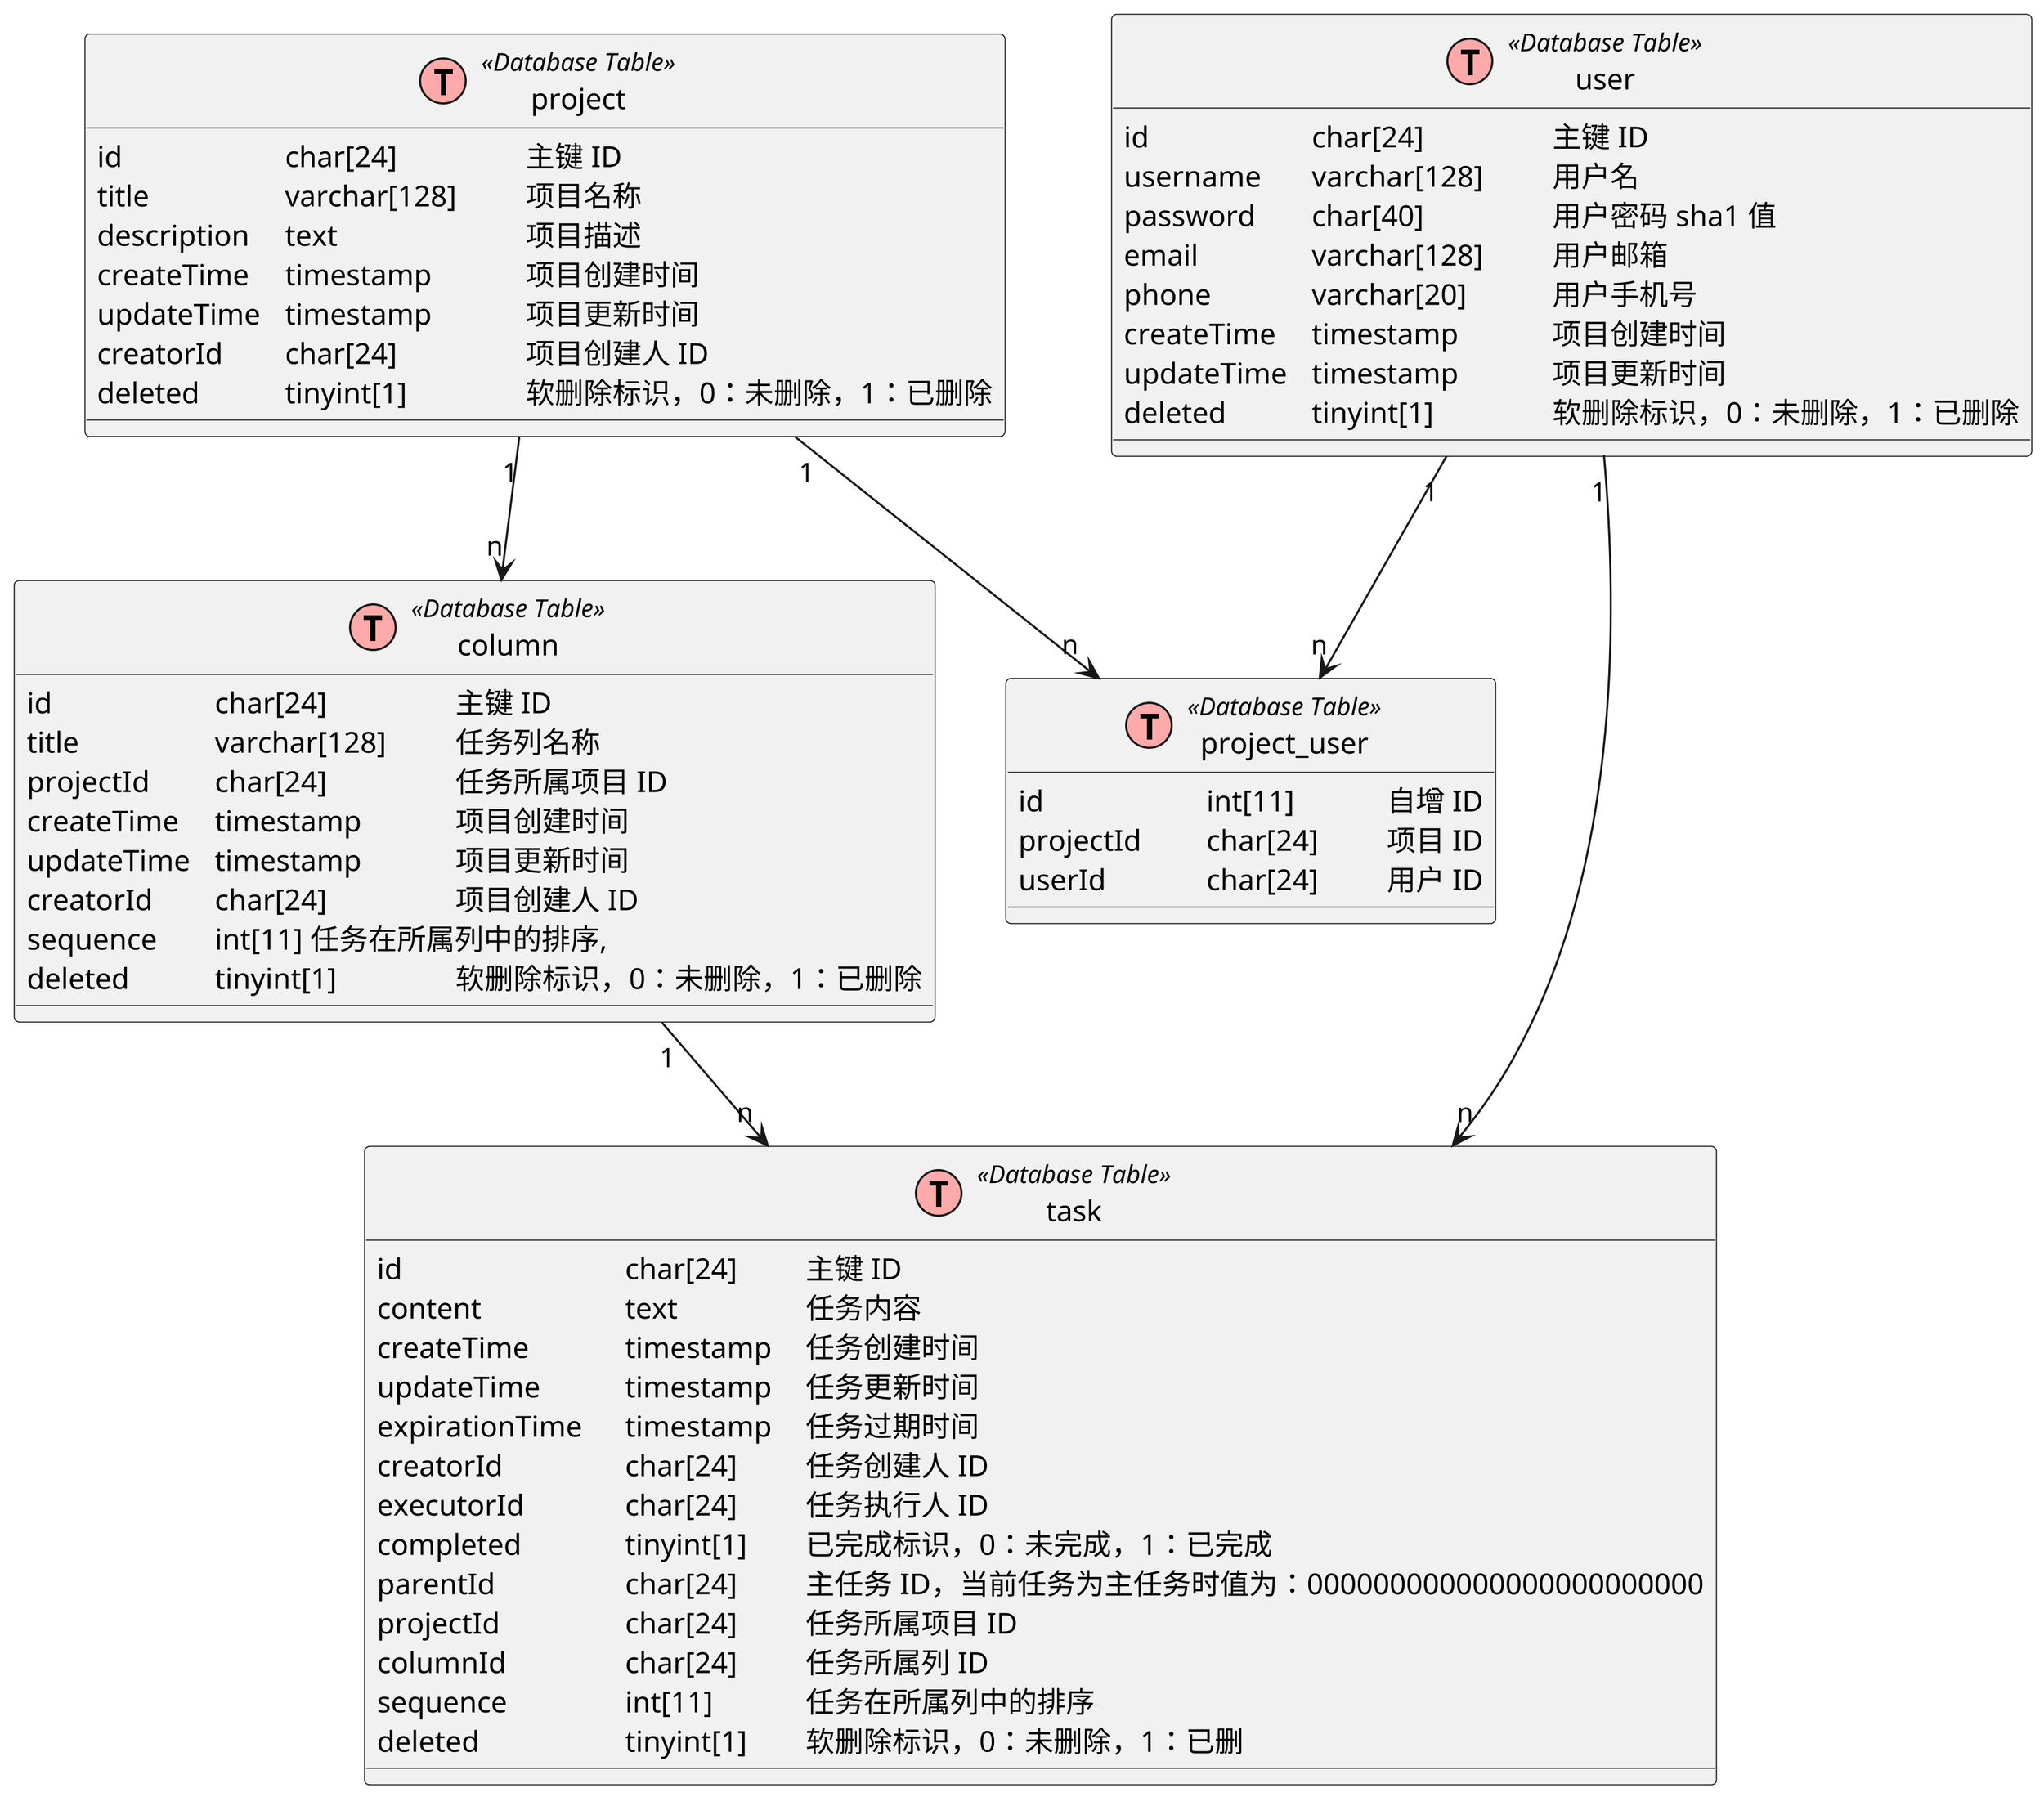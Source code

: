 @startuml simworkbench 数据库关系
skinparam dpi 300

!define TABLE (T,#FFAAAA) Database Table

class task << TABLE >> {
id \t\t\t\t char[24] \t 主键 ID
content \t\t\t text \t\t 任务内容
createTime \t\t timestamp \t 任务创建时间
updateTime \t\t timestamp \t 任务更新时间
expirationTime \t timestamp \t 任务过期时间
creatorId \t\t char[24] \t 任务创建人 ID
executorId \t\t char[24] \t 任务执行人 ID
completed \t\t tinyint[1] \t 已完成标识，0：未完成，1：已完成
parentId \t\t char[24] \t 主任务 ID，当前任务为主任务时值为：000000000000000000000000
projectId \t\t char[24] \t 任务所属项目 ID
columnId \t\t char[24] \t 任务所属列 ID
sequence \t\t int[11] \t\t 任务在所属列中的排序
deleted \t\t\t tinyint[1] \t 软删除标识，0：未删除，1：已删
}

class project << TABLE >> {
id \t\t\t char[24] \t\t 主键 ID
title \t\t\t varchar[128] \t 项目名称
description \t text \t\t\t 项目描述
createTime \t timestamp \t\t 项目创建时间
updateTime \t timestamp \t\t 项目更新时间
creatorId \t char[24] \t\t 项目创建人 ID
deleted \t\t tinyint[1] \t\t 软删除标识，0：未删除，1：已删除
}

class column << TABLE >> {
id \t\t\t char[24] \t\t 主键 ID
title \t\t\t varchar[128] \t 任务列名称
projectId \t char[24] \t\t 任务所属项目 ID
createTime \t timestamp \t\t 项目创建时间
updateTime \t timestamp \t\t 项目更新时间
creatorId \t char[24] \t\t 项目创建人 ID
sequence \t int[11] 任务在所属列中的排序,
deleted \t\t tinyint[1] \t\t 软删除标识，0：未删除，1：已删除
}

class user << TABLE >> {
id \t\t\t char[24] \t\t 主键 ID
username \t varchar[128] \t 用户名
password \t char[40] \t\t 用户密码 sha1 值
email \t\t varchar[128] \t 用户邮箱
phone \t\t varchar[20] \t\t 用户手机号
createTime \t timestamp \t\t 项目创建时间
updateTime \t timestamp \t\t 项目更新时间
deleted \t\t tinyint[1] \t\t 软删除标识，0：未删除，1：已删除
}

class project_user << TABLE >> {
id \t\t\t int[11] \t\t 自增 ID 
projectId \t char[24] \t 项目 ID
userId \t\t char[24] \t 用户 ID
}

project "1" --> "n" project_user
user "1" --> "n" project_user
user "1" --> "n" task
project "1" --> "n" column
column "1" --> "n" task

@enduml